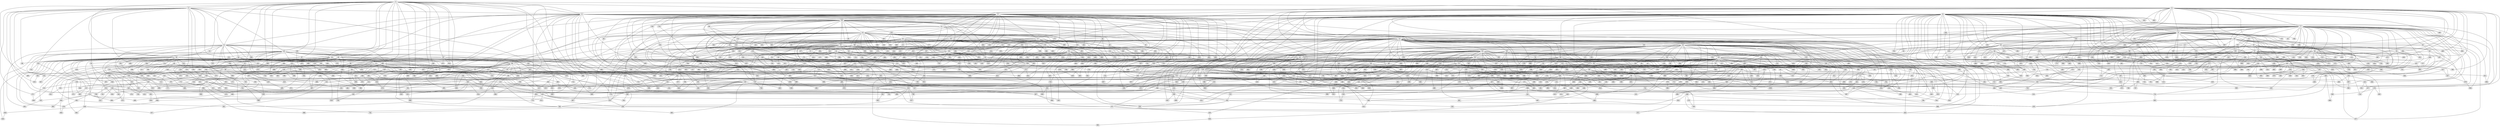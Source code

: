 // Generated by graph-tools (version 1.0) at 2021/27/01/28/21 13:27:55
// undirected, 1000 vertices, 2188 edges
graph export_dot {
  node [color=gray90,style=filled];
  "1";
  "2";
  "3";
  "4";
  "5";
  "6";
  "7";
  "8";
  "9";
  "10";
  "11";
  "12";
  "13";
  "14";
  "15";
  "16";
  "17";
  "18";
  "19";
  "20";
  "21";
  "22";
  "23";
  "24";
  "25";
  "26";
  "27";
  "28";
  "29";
  "30";
  "31";
  "32";
  "33";
  "34";
  "35";
  "36";
  "37";
  "38";
  "39";
  "40";
  "41";
  "42";
  "43";
  "44";
  "45";
  "46";
  "47";
  "48";
  "49";
  "50";
  "51";
  "52";
  "53";
  "54";
  "55";
  "56";
  "57";
  "58";
  "59";
  "60";
  "61";
  "62";
  "63";
  "64";
  "65";
  "66";
  "67";
  "68";
  "69";
  "70";
  "71";
  "72";
  "73";
  "74";
  "75";
  "76";
  "77";
  "78";
  "79";
  "80";
  "81";
  "82";
  "83";
  "84";
  "85";
  "86";
  "87";
  "88";
  "89";
  "90";
  "91";
  "92";
  "93";
  "94";
  "95";
  "96";
  "97";
  "98";
  "99";
  "100";
  "101";
  "102";
  "103";
  "104";
  "105";
  "106";
  "107";
  "108";
  "109";
  "110";
  "111";
  "112";
  "113";
  "114";
  "115";
  "116";
  "117";
  "118";
  "119";
  "120";
  "121";
  "122";
  "123";
  "124";
  "125";
  "126";
  "127";
  "128";
  "129";
  "130";
  "131";
  "132";
  "133";
  "134";
  "135";
  "136";
  "137";
  "138";
  "139";
  "140";
  "141";
  "142";
  "143";
  "144";
  "145";
  "146";
  "147";
  "148";
  "149";
  "150";
  "151";
  "152";
  "153";
  "154";
  "155";
  "156";
  "157";
  "158";
  "159";
  "160";
  "161";
  "162";
  "163";
  "164";
  "165";
  "166";
  "167";
  "168";
  "169";
  "170";
  "171";
  "172";
  "173";
  "174";
  "175";
  "176";
  "177";
  "178";
  "179";
  "180";
  "181";
  "182";
  "183";
  "184";
  "185";
  "186";
  "187";
  "188";
  "189";
  "190";
  "191";
  "192";
  "193";
  "194";
  "195";
  "196";
  "197";
  "198";
  "199";
  "200";
  "201";
  "202";
  "203";
  "204";
  "205";
  "206";
  "207";
  "208";
  "209";
  "210";
  "211";
  "212";
  "213";
  "214";
  "215";
  "216";
  "217";
  "218";
  "219";
  "220";
  "221";
  "222";
  "223";
  "224";
  "225";
  "226";
  "227";
  "228";
  "229";
  "230";
  "231";
  "232";
  "233";
  "234";
  "235";
  "236";
  "237";
  "238";
  "239";
  "240";
  "241";
  "242";
  "243";
  "244";
  "245";
  "246";
  "247";
  "248";
  "249";
  "250";
  "251";
  "252";
  "253";
  "254";
  "255";
  "256";
  "257";
  "258";
  "259";
  "260";
  "261";
  "262";
  "263";
  "264";
  "265";
  "266";
  "267";
  "268";
  "269";
  "270";
  "271";
  "272";
  "273";
  "274";
  "275";
  "276";
  "277";
  "278";
  "279";
  "280";
  "281";
  "282";
  "283";
  "284";
  "285";
  "286";
  "287";
  "288";
  "289";
  "290";
  "291";
  "292";
  "293";
  "294";
  "295";
  "296";
  "297";
  "298";
  "299";
  "300";
  "301";
  "302";
  "303";
  "304";
  "305";
  "306";
  "307";
  "308";
  "309";
  "310";
  "311";
  "312";
  "313";
  "314";
  "315";
  "316";
  "317";
  "318";
  "319";
  "320";
  "321";
  "322";
  "323";
  "324";
  "325";
  "326";
  "327";
  "328";
  "329";
  "330";
  "331";
  "332";
  "333";
  "334";
  "335";
  "336";
  "337";
  "338";
  "339";
  "340";
  "341";
  "342";
  "343";
  "344";
  "345";
  "346";
  "347";
  "348";
  "349";
  "350";
  "351";
  "352";
  "353";
  "354";
  "355";
  "356";
  "357";
  "358";
  "359";
  "360";
  "361";
  "362";
  "363";
  "364";
  "365";
  "366";
  "367";
  "368";
  "369";
  "370";
  "371";
  "372";
  "373";
  "374";
  "375";
  "376";
  "377";
  "378";
  "379";
  "380";
  "381";
  "382";
  "383";
  "384";
  "385";
  "386";
  "387";
  "388";
  "389";
  "390";
  "391";
  "392";
  "393";
  "394";
  "395";
  "396";
  "397";
  "398";
  "399";
  "400";
  "401";
  "402";
  "403";
  "404";
  "405";
  "406";
  "407";
  "408";
  "409";
  "410";
  "411";
  "412";
  "413";
  "414";
  "415";
  "416";
  "417";
  "418";
  "419";
  "420";
  "421";
  "422";
  "423";
  "424";
  "425";
  "426";
  "427";
  "428";
  "429";
  "430";
  "431";
  "432";
  "433";
  "434";
  "435";
  "436";
  "437";
  "438";
  "439";
  "440";
  "441";
  "442";
  "443";
  "444";
  "445";
  "446";
  "447";
  "448";
  "449";
  "450";
  "451";
  "452";
  "453";
  "454";
  "455";
  "456";
  "457";
  "458";
  "459";
  "460";
  "461";
  "462";
  "463";
  "464";
  "465";
  "466";
  "467";
  "468";
  "469";
  "470";
  "471";
  "472";
  "473";
  "474";
  "475";
  "476";
  "477";
  "478";
  "479";
  "480";
  "481";
  "482";
  "483";
  "484";
  "485";
  "486";
  "487";
  "488";
  "489";
  "490";
  "491";
  "492";
  "493";
  "494";
  "495";
  "496";
  "497";
  "498";
  "499";
  "500";
  "501";
  "502";
  "503";
  "504";
  "505";
  "506";
  "507";
  "508";
  "509";
  "510";
  "511";
  "512";
  "513";
  "514";
  "515";
  "516";
  "517";
  "518";
  "519";
  "520";
  "521";
  "522";
  "523";
  "524";
  "525";
  "526";
  "527";
  "528";
  "529";
  "530";
  "531";
  "532";
  "533";
  "534";
  "535";
  "536";
  "537";
  "538";
  "539";
  "540";
  "541";
  "542";
  "543";
  "544";
  "545";
  "546";
  "547";
  "548";
  "549";
  "550";
  "551";
  "552";
  "553";
  "554";
  "555";
  "556";
  "557";
  "558";
  "559";
  "560";
  "561";
  "562";
  "563";
  "564";
  "565";
  "566";
  "567";
  "568";
  "569";
  "570";
  "571";
  "572";
  "573";
  "574";
  "575";
  "576";
  "577";
  "578";
  "579";
  "580";
  "581";
  "582";
  "583";
  "584";
  "585";
  "586";
  "587";
  "588";
  "589";
  "590";
  "591";
  "592";
  "593";
  "594";
  "595";
  "596";
  "597";
  "598";
  "599";
  "600";
  "601";
  "602";
  "603";
  "604";
  "605";
  "606";
  "607";
  "608";
  "609";
  "610";
  "611";
  "612";
  "613";
  "614";
  "615";
  "616";
  "617";
  "618";
  "619";
  "620";
  "621";
  "622";
  "623";
  "624";
  "625";
  "626";
  "627";
  "628";
  "629";
  "630";
  "631";
  "632";
  "633";
  "634";
  "635";
  "636";
  "637";
  "638";
  "639";
  "640";
  "641";
  "642";
  "643";
  "644";
  "645";
  "646";
  "647";
  "648";
  "649";
  "650";
  "651";
  "652";
  "653";
  "654";
  "655";
  "656";
  "657";
  "658";
  "659";
  "660";
  "661";
  "662";
  "663";
  "664";
  "665";
  "666";
  "667";
  "668";
  "669";
  "670";
  "671";
  "672";
  "673";
  "674";
  "675";
  "676";
  "677";
  "678";
  "679";
  "680";
  "681";
  "682";
  "683";
  "684";
  "685";
  "686";
  "687";
  "688";
  "689";
  "690";
  "691";
  "692";
  "693";
  "694";
  "695";
  "696";
  "697";
  "698";
  "699";
  "700";
  "701";
  "702";
  "703";
  "704";
  "705";
  "706";
  "707";
  "708";
  "709";
  "710";
  "711";
  "712";
  "713";
  "714";
  "715";
  "716";
  "717";
  "718";
  "719";
  "720";
  "721";
  "722";
  "723";
  "724";
  "725";
  "726";
  "727";
  "728";
  "729";
  "730";
  "731";
  "732";
  "733";
  "734";
  "735";
  "736";
  "737";
  "738";
  "739";
  "740";
  "741";
  "742";
  "743";
  "744";
  "745";
  "746";
  "747";
  "748";
  "749";
  "750";
  "751";
  "752";
  "753";
  "754";
  "755";
  "756";
  "757";
  "758";
  "759";
  "760";
  "761";
  "762";
  "763";
  "764";
  "765";
  "766";
  "767";
  "768";
  "769";
  "770";
  "771";
  "772";
  "773";
  "774";
  "775";
  "776";
  "777";
  "778";
  "779";
  "780";
  "781";
  "782";
  "783";
  "784";
  "785";
  "786";
  "787";
  "788";
  "789";
  "790";
  "791";
  "792";
  "793";
  "794";
  "795";
  "796";
  "797";
  "798";
  "799";
  "800";
  "801";
  "802";
  "803";
  "804";
  "805";
  "806";
  "807";
  "808";
  "809";
  "810";
  "811";
  "812";
  "813";
  "814";
  "815";
  "816";
  "817";
  "818";
  "819";
  "820";
  "821";
  "822";
  "823";
  "824";
  "825";
  "826";
  "827";
  "828";
  "829";
  "830";
  "831";
  "832";
  "833";
  "834";
  "835";
  "836";
  "837";
  "838";
  "839";
  "840";
  "841";
  "842";
  "843";
  "844";
  "845";
  "846";
  "847";
  "848";
  "849";
  "850";
  "851";
  "852";
  "853";
  "854";
  "855";
  "856";
  "857";
  "858";
  "859";
  "860";
  "861";
  "862";
  "863";
  "864";
  "865";
  "866";
  "867";
  "868";
  "869";
  "870";
  "871";
  "872";
  "873";
  "874";
  "875";
  "876";
  "877";
  "878";
  "879";
  "880";
  "881";
  "882";
  "883";
  "884";
  "885";
  "886";
  "887";
  "888";
  "889";
  "890";
  "891";
  "892";
  "893";
  "894";
  "895";
  "896";
  "897";
  "898";
  "899";
  "900";
  "901";
  "902";
  "903";
  "904";
  "905";
  "906";
  "907";
  "908";
  "909";
  "910";
  "911";
  "912";
  "913";
  "914";
  "915";
  "916";
  "917";
  "918";
  "919";
  "920";
  "921";
  "922";
  "923";
  "924";
  "925";
  "926";
  "927";
  "928";
  "929";
  "930";
  "931";
  "932";
  "933";
  "934";
  "935";
  "936";
  "937";
  "938";
  "939";
  "940";
  "941";
  "942";
  "943";
  "944";
  "945";
  "946";
  "947";
  "948";
  "949";
  "950";
  "951";
  "952";
  "953";
  "954";
  "955";
  "956";
  "957";
  "958";
  "959";
  "960";
  "961";
  "962";
  "963";
  "964";
  "965";
  "966";
  "967";
  "968";
  "969";
  "970";
  "971";
  "972";
  "973";
  "974";
  "975";
  "976";
  "977";
  "978";
  "979";
  "980";
  "981";
  "982";
  "983";
  "984";
  "985";
  "986";
  "987";
  "988";
  "989";
  "990";
  "991";
  "992";
  "993";
  "994";
  "995";
  "996";
  "997";
  "998";
  "999";
  "1000";
  "1" -- "2";
  "1" -- "3";
  "1" -- "4";
  "1" -- "5";
  "1" -- "23";
  "1" -- "26";
  "1" -- "28";
  "1" -- "49";
  "1" -- "52";
  "1" -- "57";
  "1" -- "62";
  "1" -- "87";
  "1" -- "134";
  "1" -- "149";
  "1" -- "180";
  "1" -- "251";
  "1" -- "304";
  "1" -- "309";
  "1" -- "374";
  "1" -- "441";
  "1" -- "495";
  "1" -- "622";
  "1" -- "698";
  "1" -- "814";
  "1" -- "874";
  "1" -- "910";
  "1" -- "978";
  "1" -- "997";
  "2" -- "3";
  "2" -- "4";
  "2" -- "18";
  "2" -- "92";
  "2" -- "98";
  "2" -- "230";
  "2" -- "233";
  "2" -- "251";
  "2" -- "352";
  "2" -- "373";
  "2" -- "531";
  "2" -- "554";
  "2" -- "571";
  "2" -- "685";
  "2" -- "833";
  "2" -- "988";
  "3" -- "4";
  "3" -- "10";
  "3" -- "16";
  "3" -- "18";
  "3" -- "25";
  "3" -- "42";
  "3" -- "45";
  "3" -- "85";
  "3" -- "113";
  "3" -- "118";
  "3" -- "122";
  "3" -- "142";
  "3" -- "227";
  "3" -- "241";
  "3" -- "294";
  "3" -- "316";
  "3" -- "443";
  "3" -- "557";
  "3" -- "588";
  "3" -- "721";
  "3" -- "722";
  "3" -- "790";
  "3" -- "850";
  "3" -- "916";
  "3" -- "976";
  "3" -- "987";
  "4" -- "23";
  "4" -- "44";
  "4" -- "52";
  "4" -- "141";
  "4" -- "149";
  "4" -- "156";
  "4" -- "159";
  "4" -- "164";
  "4" -- "186";
  "4" -- "201";
  "4" -- "254";
  "4" -- "291";
  "4" -- "323";
  "4" -- "363";
  "4" -- "451";
  "4" -- "601";
  "4" -- "899";
  "4" -- "990";
  "5" -- "6";
  "5" -- "7";
  "5" -- "8";
  "5" -- "25";
  "5" -- "38";
  "5" -- "53";
  "5" -- "69";
  "5" -- "103";
  "5" -- "138";
  "5" -- "145";
  "5" -- "196";
  "5" -- "276";
  "5" -- "348";
  "5" -- "356";
  "5" -- "359";
  "5" -- "388";
  "5" -- "394";
  "5" -- "426";
  "5" -- "438";
  "5" -- "462";
  "5" -- "466";
  "5" -- "468";
  "5" -- "567";
  "5" -- "607";
  "5" -- "718";
  "5" -- "774";
  "5" -- "786";
  "5" -- "901";
  "5" -- "916";
  "6" -- "7";
  "6" -- "8";
  "6" -- "10";
  "6" -- "33";
  "6" -- "41";
  "6" -- "56";
  "6" -- "63";
  "6" -- "64";
  "6" -- "72";
  "6" -- "75";
  "6" -- "94";
  "6" -- "99";
  "6" -- "105";
  "6" -- "109";
  "6" -- "118";
  "6" -- "129";
  "6" -- "179";
  "6" -- "185";
  "6" -- "225";
  "6" -- "227";
  "6" -- "235";
  "6" -- "238";
  "6" -- "244";
  "6" -- "268";
  "6" -- "274";
  "6" -- "279";
  "6" -- "320";
  "6" -- "324";
  "6" -- "333";
  "6" -- "355";
  "6" -- "377";
  "6" -- "462";
  "6" -- "478";
  "6" -- "520";
  "6" -- "533";
  "6" -- "556";
  "6" -- "577";
  "6" -- "602";
  "6" -- "612";
  "6" -- "621";
  "6" -- "625";
  "6" -- "652";
  "6" -- "671";
  "6" -- "677";
  "6" -- "698";
  "6" -- "702";
  "6" -- "709";
  "6" -- "750";
  "6" -- "757";
  "6" -- "767";
  "6" -- "855";
  "6" -- "857";
  "6" -- "901";
  "6" -- "911";
  "6" -- "984";
  "7" -- "8";
  "7" -- "19";
  "7" -- "30";
  "7" -- "33";
  "7" -- "50";
  "7" -- "53";
  "7" -- "78";
  "7" -- "84";
  "7" -- "101";
  "7" -- "102";
  "7" -- "115";
  "7" -- "117";
  "7" -- "122";
  "7" -- "126";
  "7" -- "147";
  "7" -- "168";
  "7" -- "170";
  "7" -- "189";
  "7" -- "239";
  "7" -- "244";
  "7" -- "336";
  "7" -- "348";
  "7" -- "376";
  "7" -- "423";
  "7" -- "432";
  "7" -- "463";
  "7" -- "544";
  "7" -- "560";
  "7" -- "589";
  "7" -- "694";
  "7" -- "707";
  "7" -- "743";
  "7" -- "746";
  "7" -- "760";
  "7" -- "800";
  "7" -- "811";
  "7" -- "824";
  "7" -- "828";
  "7" -- "831";
  "7" -- "878";
  "7" -- "894";
  "7" -- "984";
  "8" -- "13";
  "8" -- "19";
  "8" -- "30";
  "8" -- "50";
  "8" -- "102";
  "8" -- "105";
  "8" -- "144";
  "8" -- "148";
  "8" -- "184";
  "8" -- "217";
  "8" -- "224";
  "8" -- "272";
  "8" -- "380";
  "8" -- "392";
  "8" -- "400";
  "8" -- "471";
  "8" -- "487";
  "8" -- "528";
  "8" -- "558";
  "8" -- "573";
  "8" -- "650";
  "8" -- "718";
  "8" -- "760";
  "8" -- "809";
  "8" -- "877";
  "8" -- "982";
  "9" -- "10";
  "9" -- "11";
  "9" -- "12";
  "9" -- "17";
  "9" -- "20";
  "9" -- "21";
  "9" -- "25";
  "9" -- "38";
  "9" -- "58";
  "9" -- "60";
  "9" -- "76";
  "9" -- "82";
  "9" -- "86";
  "9" -- "135";
  "9" -- "158";
  "9" -- "162";
  "9" -- "205";
  "9" -- "231";
  "9" -- "242";
  "9" -- "243";
  "9" -- "262";
  "9" -- "316";
  "9" -- "324";
  "9" -- "335";
  "9" -- "360";
  "9" -- "384";
  "9" -- "405";
  "9" -- "454";
  "9" -- "506";
  "9" -- "587";
  "9" -- "636";
  "9" -- "657";
  "9" -- "681";
  "9" -- "778";
  "9" -- "812";
  "9" -- "834";
  "9" -- "849";
  "9" -- "923";
  "9" -- "933";
  "10" -- "11";
  "10" -- "12";
  "10" -- "24";
  "10" -- "31";
  "10" -- "39";
  "10" -- "56";
  "10" -- "65";
  "10" -- "86";
  "10" -- "135";
  "10" -- "158";
  "10" -- "187";
  "10" -- "218";
  "10" -- "236";
  "10" -- "238";
  "10" -- "319";
  "10" -- "371";
  "10" -- "445";
  "10" -- "497";
  "10" -- "631";
  "10" -- "662";
  "10" -- "778";
  "10" -- "780";
  "10" -- "903";
  "11" -- "12";
  "11" -- "65";
  "11" -- "76";
  "11" -- "172";
  "11" -- "214";
  "11" -- "302";
  "11" -- "383";
  "11" -- "537";
  "11" -- "548";
  "11" -- "577";
  "12" -- "13";
  "12" -- "17";
  "12" -- "20";
  "12" -- "21";
  "12" -- "34";
  "12" -- "39";
  "12" -- "40";
  "12" -- "43";
  "12" -- "58";
  "12" -- "60";
  "12" -- "68";
  "12" -- "123";
  "12" -- "152";
  "12" -- "172";
  "12" -- "178";
  "12" -- "181";
  "12" -- "213";
  "12" -- "216";
  "12" -- "222";
  "12" -- "273";
  "12" -- "286";
  "12" -- "325";
  "12" -- "347";
  "12" -- "362";
  "12" -- "379";
  "12" -- "398";
  "12" -- "399";
  "12" -- "427";
  "12" -- "502";
  "12" -- "618";
  "12" -- "627";
  "12" -- "638";
  "12" -- "686";
  "12" -- "695";
  "12" -- "827";
  "12" -- "890";
  "12" -- "947";
  "12" -- "952";
  "13" -- "14";
  "13" -- "15";
  "13" -- "16";
  "13" -- "29";
  "13" -- "38";
  "13" -- "42";
  "13" -- "55";
  "13" -- "59";
  "13" -- "61";
  "13" -- "81";
  "13" -- "90";
  "13" -- "97";
  "13" -- "104";
  "13" -- "123";
  "13" -- "143";
  "13" -- "153";
  "13" -- "173";
  "13" -- "190";
  "13" -- "204";
  "13" -- "209";
  "13" -- "212";
  "13" -- "220";
  "13" -- "236";
  "13" -- "240";
  "13" -- "246";
  "13" -- "249";
  "13" -- "278";
  "13" -- "299";
  "13" -- "324";
  "13" -- "338";
  "13" -- "378";
  "13" -- "401";
  "13" -- "404";
  "13" -- "419";
  "13" -- "467";
  "13" -- "519";
  "13" -- "555";
  "13" -- "576";
  "13" -- "839";
  "13" -- "896";
  "13" -- "983";
  "14" -- "15";
  "14" -- "16";
  "14" -- "27";
  "14" -- "29";
  "14" -- "36";
  "14" -- "42";
  "14" -- "46";
  "14" -- "55";
  "14" -- "56";
  "14" -- "67";
  "14" -- "69";
  "14" -- "74";
  "14" -- "77";
  "14" -- "80";
  "14" -- "121";
  "14" -- "124";
  "14" -- "148";
  "14" -- "150";
  "14" -- "306";
  "14" -- "318";
  "14" -- "365";
  "14" -- "481";
  "14" -- "484";
  "14" -- "570";
  "14" -- "588";
  "14" -- "619";
  "14" -- "653";
  "14" -- "667";
  "14" -- "704";
  "14" -- "755";
  "14" -- "791";
  "14" -- "793";
  "14" -- "839";
  "14" -- "918";
  "14" -- "934";
  "15" -- "16";
  "15" -- "27";
  "15" -- "32";
  "15" -- "35";
  "15" -- "36";
  "15" -- "46";
  "15" -- "47";
  "15" -- "56";
  "15" -- "71";
  "15" -- "74";
  "15" -- "116";
  "15" -- "118";
  "15" -- "146";
  "15" -- "150";
  "15" -- "151";
  "15" -- "171";
  "15" -- "176";
  "15" -- "183";
  "15" -- "190";
  "15" -- "199";
  "15" -- "264";
  "15" -- "278";
  "15" -- "298";
  "15" -- "339";
  "15" -- "364";
  "15" -- "375";
  "15" -- "378";
  "15" -- "416";
  "15" -- "421";
  "15" -- "643";
  "15" -- "663";
  "15" -- "740";
  "15" -- "762";
  "15" -- "768";
  "15" -- "791";
  "15" -- "981";
  "16" -- "35";
  "16" -- "69";
  "16" -- "79";
  "16" -- "89";
  "16" -- "90";
  "16" -- "94";
  "16" -- "109";
  "16" -- "157";
  "16" -- "169";
  "16" -- "183";
  "16" -- "236";
  "16" -- "237";
  "16" -- "245";
  "16" -- "408";
  "16" -- "426";
  "16" -- "455";
  "16" -- "484";
  "16" -- "499";
  "16" -- "520";
  "16" -- "530";
  "16" -- "580";
  "16" -- "623";
  "16" -- "684";
  "16" -- "755";
  "16" -- "858";
  "16" -- "877";
  "16" -- "967";
  "16" -- "1000";
  "17" -- "31";
  "17" -- "34";
  "17" -- "40";
  "17" -- "82";
  "17" -- "131";
  "17" -- "321";
  "17" -- "395";
  "17" -- "543";
  "17" -- "563";
  "17" -- "662";
  "17" -- "723";
  "17" -- "776";
  "17" -- "783";
  "17" -- "807";
  "17" -- "829";
  "18" -- "28";
  "18" -- "44";
  "18" -- "45";
  "18" -- "62";
  "18" -- "72";
  "18" -- "87";
  "18" -- "88";
  "18" -- "94";
  "18" -- "100";
  "18" -- "163";
  "18" -- "221";
  "18" -- "228";
  "18" -- "257";
  "18" -- "296";
  "18" -- "521";
  "18" -- "531";
  "18" -- "673";
  "18" -- "752";
  "18" -- "859";
  "18" -- "875";
  "19" -- "41";
  "19" -- "51";
  "19" -- "54";
  "19" -- "75";
  "19" -- "78";
  "19" -- "99";
  "19" -- "103";
  "19" -- "122";
  "19" -- "138";
  "19" -- "167";
  "19" -- "170";
  "19" -- "189";
  "19" -- "200";
  "19" -- "211";
  "19" -- "285";
  "19" -- "300";
  "19" -- "472";
  "19" -- "538";
  "19" -- "584";
  "19" -- "607";
  "19" -- "621";
  "19" -- "729";
  "20" -- "22";
  "20" -- "131";
  "20" -- "187";
  "20" -- "192";
  "20" -- "293";
  "20" -- "386";
  "20" -- "599";
  "20" -- "747";
  "20" -- "941";
  "20" -- "964";
  "21" -- "22";
  "21" -- "25";
  "21" -- "37";
  "21" -- "68";
  "21" -- "133";
  "21" -- "137";
  "21" -- "162";
  "21" -- "177";
  "21" -- "178";
  "21" -- "192";
  "21" -- "216";
  "21" -- "231";
  "21" -- "262";
  "21" -- "290";
  "21" -- "316";
  "21" -- "324";
  "21" -- "362";
  "21" -- "403";
  "21" -- "452";
  "21" -- "492";
  "21" -- "504";
  "21" -- "536";
  "21" -- "553";
  "21" -- "593";
  "21" -- "658";
  "21" -- "661";
  "21" -- "717";
  "21" -- "765";
  "21" -- "846";
  "21" -- "864";
  "21" -- "890";
  "21" -- "903";
  "21" -- "955";
  "22" -- "24";
  "22" -- "273";
  "22" -- "321";
  "22" -- "477";
  "22" -- "537";
  "23" -- "26";
  "24" -- "73";
  "24" -- "137";
  "24" -- "317";
  "24" -- "402";
  "24" -- "453";
  "24" -- "496";
  "24" -- "615";
  "24" -- "708";
  "24" -- "723";
  "24" -- "954";
  "25" -- "97";
  "25" -- "109";
  "25" -- "123";
  "25" -- "129";
  "25" -- "222";
  "25" -- "294";
  "25" -- "373";
  "25" -- "513";
  "25" -- "686";
  "26" -- "48";
  "26" -- "49";
  "26" -- "90";
  "26" -- "96";
  "26" -- "98";
  "26" -- "100";
  "26" -- "110";
  "26" -- "114";
  "26" -- "141";
  "26" -- "186";
  "26" -- "280";
  "26" -- "281";
  "26" -- "291";
  "26" -- "304";
  "26" -- "327";
  "26" -- "352";
  "26" -- "373";
  "26" -- "397";
  "26" -- "413";
  "26" -- "490";
  "26" -- "541";
  "26" -- "552";
  "26" -- "561";
  "26" -- "579";
  "26" -- "769";
  "26" -- "801";
  "26" -- "847";
  "26" -- "892";
  "26" -- "939";
  "28" -- "66";
  "28" -- "110";
  "28" -- "130";
  "28" -- "227";
  "28" -- "309";
  "28" -- "444";
  "28" -- "552";
  "28" -- "689";
  "28" -- "938";
  "29" -- "32";
  "29" -- "70";
  "29" -- "107";
  "29" -- "448";
  "29" -- "480";
  "29" -- "598";
  "29" -- "763";
  "29" -- "907";
  "29" -- "962";
  "31" -- "37";
  "31" -- "38";
  "31" -- "43";
  "31" -- "91";
  "31" -- "111";
  "31" -- "133";
  "31" -- "160";
  "31" -- "215";
  "31" -- "308";
  "31" -- "454";
  "31" -- "456";
  "31" -- "624";
  "31" -- "679";
  "31" -- "726";
  "31" -- "736";
  "32" -- "93";
  "32" -- "107";
  "32" -- "121";
  "32" -- "124";
  "32" -- "157";
  "32" -- "197";
  "32" -- "206";
  "32" -- "219";
  "32" -- "255";
  "32" -- "283";
  "32" -- "292";
  "32" -- "366";
  "32" -- "380";
  "32" -- "404";
  "32" -- "414";
  "32" -- "459";
  "32" -- "664";
  "32" -- "733";
  "32" -- "740";
  "32" -- "799";
  "32" -- "860";
  "32" -- "905";
  "32" -- "936";
  "32" -- "942";
  "33" -- "109";
  "33" -- "127";
  "33" -- "129";
  "33" -- "144";
  "33" -- "225";
  "33" -- "232";
  "33" -- "294";
  "33" -- "392";
  "33" -- "460";
  "33" -- "468";
  "33" -- "471";
  "33" -- "702";
  "34" -- "271";
  "34" -- "313";
  "34" -- "319";
  "34" -- "415";
  "34" -- "834";
  "35" -- "632";
  "35" -- "945";
  "36" -- "47";
  "36" -- "79";
  "36" -- "80";
  "36" -- "93";
  "36" -- "116";
  "36" -- "148";
  "36" -- "568";
  "36" -- "655";
  "37" -- "191";
  "37" -- "358";
  "37" -- "599";
  "37" -- "648";
  "38" -- "42";
  "38" -- "69";
  "38" -- "91";
  "38" -- "148";
  "38" -- "168";
  "38" -- "215";
  "38" -- "238";
  "38" -- "251";
  "38" -- "312";
  "38" -- "564";
  "38" -- "715";
  "38" -- "751";
  "38" -- "813";
  "38" -- "942";
  "38" -- "955";
  "38" -- "984";
  "39" -- "242";
  "39" -- "818";
  "40" -- "208";
  "41" -- "51";
  "41" -- "64";
  "41" -- "84";
  "41" -- "95";
  "41" -- "253";
  "41" -- "269";
  "41" -- "417";
  "41" -- "487";
  "41" -- "514";
  "41" -- "594";
  "42" -- "67";
  "42" -- "70";
  "42" -- "71";
  "42" -- "72";
  "42" -- "204";
  "42" -- "238";
  "42" -- "310";
  "42" -- "387";
  "42" -- "614";
  "42" -- "624";
  "42" -- "633";
  "42" -- "659";
  "42" -- "862";
  "42" -- "996";
  "43" -- "154";
  "43" -- "464";
  "43" -- "587";
  "44" -- "57";
  "44" -- "92";
  "44" -- "96";
  "44" -- "114";
  "44" -- "119";
  "44" -- "322";
  "44" -- "370";
  "44" -- "396";
  "44" -- "501";
  "44" -- "586";
  "44" -- "616";
  "44" -- "639";
  "44" -- "685";
  "44" -- "715";
  "44" -- "825";
  "44" -- "898";
  "44" -- "925";
  "44" -- "983";
  "45" -- "48";
  "45" -- "119";
  "45" -- "139";
  "45" -- "257";
  "45" -- "280";
  "45" -- "296";
  "45" -- "370";
  "45" -- "490";
  "45" -- "557";
  "45" -- "686";
  "46" -- "270";
  "46" -- "408";
  "46" -- "434";
  "46" -- "842";
  "47" -- "197";
  "47" -- "532";
  "47" -- "979";
  "48" -- "66";
  "48" -- "88";
  "48" -- "136";
  "48" -- "353";
  "48" -- "644";
  "49" -- "130";
  "49" -- "139";
  "49" -- "202";
  "49" -- "788";
  "49" -- "882";
  "50" -- "54";
  "50" -- "63";
  "50" -- "566";
  "50" -- "904";
  "51" -- "95";
  "51" -- "108";
  "51" -- "126";
  "51" -- "161";
  "51" -- "182";
  "51" -- "200";
  "51" -- "224";
  "51" -- "239";
  "51" -- "267";
  "51" -- "518";
  "51" -- "520";
  "51" -- "562";
  "51" -- "828";
  "51" -- "855";
  "51" -- "927";
  "52" -- "221";
  "52" -- "429";
  "52" -- "517";
  "52" -- "521";
  "52" -- "623";
  "52" -- "754";
  "53" -- "101";
  "53" -- "184";
  "53" -- "816";
  "53" -- "953";
  "54" -- "196";
  "54" -- "267";
  "54" -- "433";
  "54" -- "900";
  "55" -- "305";
  "56" -- "59";
  "56" -- "81";
  "56" -- "83";
  "56" -- "140";
  "56" -- "168";
  "56" -- "176";
  "56" -- "237";
  "56" -- "350";
  "56" -- "510";
  "56" -- "584";
  "56" -- "714";
  "56" -- "867";
  "57" -- "72";
  "57" -- "85";
  "57" -- "97";
  "57" -- "163";
  "57" -- "166";
  "57" -- "222";
  "57" -- "363";
  "57" -- "441";
  "57" -- "527";
  "57" -- "569";
  "57" -- "575";
  "57" -- "937";
  "58" -- "674";
  "58" -- "772";
  "59" -- "61";
  "59" -- "118";
  "59" -- "171";
  "59" -- "219";
  "59" -- "633";
  "59" -- "802";
  "59" -- "920";
  "60" -- "243";
  "61" -- "132";
  "61" -- "390";
  "62" -- "94";
  "62" -- "323";
  "62" -- "407";
  "62" -- "493";
  "62" -- "673";
  "62" -- "683";
  "62" -- "814";
  "62" -- "983";
  "63" -- "120";
  "64" -- "185";
  "64" -- "217";
  "64" -- "241";
  "64" -- "418";
  "64" -- "432";
  "64" -- "514";
  "64" -- "558";
  "64" -- "640";
  "64" -- "716";
  "64" -- "766";
  "64" -- "929";
  "64" -- "994";
  "65" -- "73";
  "65" -- "477";
  "65" -- "719";
  "65" -- "991";
  "66" -- "90";
  "66" -- "173";
  "66" -- "188";
  "66" -- "337";
  "66" -- "699";
  "66" -- "975";
  "67" -- "77";
  "67" -- "104";
  "67" -- "199";
  "67" -- "261";
  "67" -- "338";
  "67" -- "419";
  "67" -- "646";
  "67" -- "843";
  "68" -- "207";
  "68" -- "208";
  "68" -- "303";
  "68" -- "329";
  "68" -- "384";
  "68" -- "399";
  "68" -- "456";
  "68" -- "545";
  "68" -- "574";
  "68" -- "806";
  "68" -- "952";
  "68" -- "954";
  "68" -- "956";
  "69" -- "229";
  "69" -- "243";
  "69" -- "984";
  "70" -- "246";
  "70" -- "248";
  "70" -- "459";
  "70" -- "672";
  "70" -- "891";
  "71" -- "83";
  "71" -- "155";
  "71" -- "174";
  "71" -- "240";
  "71" -- "258";
  "71" -- "301";
  "71" -- "435";
  "71" -- "455";
  "71" -- "478";
  "71" -- "510";
  "71" -- "539";
  "71" -- "578";
  "71" -- "668";
  "71" -- "820";
  "71" -- "822";
  "71" -- "920";
  "72" -- "134";
  "72" -- "288";
  "72" -- "337";
  "72" -- "476";
  "72" -- "826";
  "72" -- "968";
  "73" -- "234";
  "73" -- "909";
  "74" -- "132";
  "74" -- "146";
  "74" -- "430";
  "74" -- "632";
  "74" -- "896";
  "75" -- "106";
  "75" -- "250";
  "75" -- "475";
  "75" -- "630";
  "75" -- "713";
  "75" -- "771";
  "76" -- "154";
  "76" -- "198";
  "76" -- "226";
  "76" -- "286";
  "76" -- "297";
  "76" -- "334";
  "76" -- "439";
  "76" -- "486";
  "76" -- "545";
  "76" -- "597";
  "76" -- "637";
  "76" -- "792";
  "76" -- "796";
  "76" -- "921";
  "76" -- "933";
  "77" -- "270";
  "77" -- "478";
  "77" -- "481";
  "77" -- "793";
  "78" -- "287";
  "78" -- "344";
  "78" -- "472";
  "78" -- "620";
  "78" -- "649";
  "78" -- "957";
  "79" -- "143";
  "79" -- "305";
  "79" -- "420";
  "79" -- "479";
  "79" -- "576";
  "79" -- "712";
  "79" -- "738";
  "79" -- "858";
  "81" -- "229";
  "81" -- "245";
  "81" -- "663";
  "81" -- "669";
  "81" -- "675";
  "81" -- "762";
  "81" -- "779";
  "81" -- "802";
  "81" -- "980";
  "83" -- "89";
  "83" -- "123";
  "83" -- "284";
  "83" -- "341";
  "83" -- "749";
  "83" -- "789";
  "84" -- "106";
  "84" -- "115";
  "84" -- "211";
  "84" -- "315";
  "84" -- "438";
  "84" -- "518";
  "84" -- "526";
  "84" -- "652";
  "84" -- "676";
  "84" -- "687";
  "84" -- "711";
  "84" -- "727";
  "84" -- "785";
  "84" -- "878";
  "85" -- "260";
  "85" -- "396";
  "85" -- "561";
  "85" -- "583";
  "85" -- "603";
  "86" -- "152";
  "86" -- "503";
  "87" -- "164";
  "87" -- "180";
  "87" -- "288";
  "87" -- "413";
  "87" -- "902";
  "89" -- "140";
  "89" -- "169";
  "89" -- "301";
  "89" -- "479";
  "89" -- "509";
  "89" -- "608";
  "89" -- "669";
  "89" -- "672";
  "89" -- "803";
  "89" -- "980";
  "90" -- "125";
  "90" -- "790";
  "91" -- "111";
  "91" -- "181";
  "91" -- "198";
  "91" -- "313";
  "91" -- "708";
  "91" -- "832";
  "92" -- "188";
  "92" -- "542";
  "93" -- "346";
  "93" -- "803";
  "94" -- "97";
  "94" -- "112";
  "94" -- "120";
  "94" -- "128";
  "94" -- "159";
  "94" -- "222";
  "94" -- "345";
  "94" -- "355";
  "94" -- "361";
  "94" -- "670";
  "94" -- "671";
  "94" -- "819";
  "94" -- "928";
  "95" -- "289";
  "95" -- "528";
  "95" -- "625";
  "95" -- "711";
  "95" -- "879";
  "96" -- "112";
  "96" -- "136";
  "96" -- "202";
  "96" -- "357";
  "96" -- "880";
  "97" -- "150";
  "97" -- "194";
  "97" -- "205";
  "97" -- "841";
  "97" -- "880";
  "97" -- "974";
  "99" -- "120";
  "99" -- "287";
  "99" -- "336";
  "99" -- "440";
  "99" -- "585";
  "99" -- "808";
  "99" -- "873";
  "100" -- "742";
  "101" -- "272";
  "101" -- "295";
  "101" -- "326";
  "101" -- "436";
  "102" -- "117";
  "102" -- "168";
  "102" -- "333";
  "102" -- "425";
  "103" -- "342";
  "103" -- "589";
  "104" -- "449";
  "104" -- "897";
  "104" -- "914";
  "105" -- "108";
  "105" -- "300";
  "105" -- "635";
  "106" -- "167";
  "106" -- "250";
  "106" -- "418";
  "106" -- "724";
  "107" -- "165";
  "107" -- "283";
  "108" -- "145";
  "108" -- "232";
  "108" -- "440";
  "108" -- "580";
  "108" -- "581";
  "108" -- "771";
  "108" -- "869";
  "109" -- "173";
  "109" -- "356";
  "109" -- "845";
  "109" -- "987";
  "110" -- "113";
  "110" -- "230";
  "110" -- "604";
  "110" -- "683";
  "110" -- "782";
  "111" -- "275";
  "111" -- "776";
  "111" -- "840";
  "111" -- "871";
  "111" -- "932";
  "112" -- "551";
  "112" -- "686";
  "112" -- "865";
  "112" -- "925";
  "112" -- "928";
  "112" -- "931";
  "113" -- "125";
  "113" -- "357";
  "113" -- "374";
  "113" -- "554";
  "114" -- "517";
  "114" -- "522";
  "114" -- "555";
  "115" -- "628";
  "116" -- "608";
  "116" -- "787";
  "117" -- "127";
  "117" -- "274";
  "117" -- "394";
  "117" -- "676";
  "117" -- "800";
  "118" -- "120";
  "118" -- "122";
  "118" -- "227";
  "118" -- "243";
  "118" -- "251";
  "118" -- "277";
  "118" -- "298";
  "118" -- "355";
  "118" -- "359";
  "118" -- "414";
  "118" -- "421";
  "118" -- "549";
  "118" -- "730";
  "119" -- "256";
  "119" -- "328";
  "119" -- "331";
  "120" -- "235";
  "120" -- "609";
  "121" -- "220";
  "121" -- "382";
  "121" -- "596";
  "121" -- "738";
  "121" -- "768";
  "121" -- "888";
  "122" -- "139";
  "122" -- "150";
  "122" -- "268";
  "122" -- "319";
  "122" -- "478";
  "122" -- "689";
  "122" -- "733";
  "122" -- "934";
  "123" -- "129";
  "123" -- "139";
  "123" -- "249";
  "123" -- "316";
  "123" -- "365";
  "123" -- "457";
  "123" -- "538";
  "123" -- "584";
  "123" -- "592";
  "123" -- "623";
  "123" -- "715";
  "123" -- "774";
  "123" -- "979";
  "124" -- "151";
  "124" -- "277";
  "124" -- "467";
  "124" -- "488";
  "124" -- "671";
  "124" -- "949";
  "125" -- "128";
  "125" -- "173";
  "125" -- "203";
  "125" -- "706";
  "127" -- "340";
  "127" -- "761";
  "128" -- "583";
  "128" -- "924";
  "128" -- "986";
  "129" -- "205";
  "129" -- "709";
  "130" -- "389";
  "130" -- "700";
  "130" -- "728";
  "130" -- "754";
  "130" -- "825";
  "130" -- "876";
  "131" -- "308";
  "131" -- "445";
  "131" -- "513";
  "131" -- "827";
  "131" -- "883";
  "132" -- "209";
  "132" -- "480";
  "133" -- "523";
  "133" -- "792";
  "134" -- "355";
  "135" -- "177";
  "135" -- "191";
  "135" -- "347";
  "135" -- "846";
  "136" -- "156";
  "136" -- "223";
  "136" -- "343";
  "136" -- "381";
  "136" -- "975";
  "137" -- "195";
  "137" -- "411";
  "138" -- "179";
  "138" -- "307";
  "138" -- "426";
  "138" -- "660";
  "138" -- "759";
  "138" -- "770";
  "139" -- "142";
  "139" -- "319";
  "139" -- "339";
  "139" -- "419";
  "139" -- "426";
  "139" -- "466";
  "139" -- "588";
  "139" -- "775";
  "139" -- "863";
  "139" -- "876";
  "140" -- "248";
  "140" -- "914";
  "141" -- "549";
  "141" -- "572";
  "141" -- "616";
  "141" -- "782";
  "144" -- "193";
  "144" -- "285";
  "144" -- "340";
  "144" -- "731";
  "145" -- "147";
  "145" -- "161";
  "145" -- "182";
  "145" -- "253";
  "145" -- "289";
  "145" -- "391";
  "145" -- "425";
  "145" -- "524";
  "145" -- "560";
  "145" -- "566";
  "145" -- "688";
  "145" -- "786";
  "145" -- "961";
  "146" -- "155";
  "146" -- "210";
  "146" -- "372";
  "146" -- "590";
  "147" -- "247";
  "147" -- "844";
  "148" -- "258";
  "148" -- "264";
  "148" -- "266";
  "148" -- "367";
  "148" -- "539";
  "148" -- "580";
  "148" -- "645";
  "149" -- "775";
  "149" -- "784";
  "149" -- "990";
  "150" -- "153";
  "150" -- "261";
  "150" -- "314";
  "150" -- "354";
  "150" -- "659";
  "150" -- "782";
  "151" -- "430";
  "151" -- "512";
  "151" -- "647";
  "151" -- "948";
  "152" -- "356";
  "152" -- "452";
  "152" -- "503";
  "152" -- "563";
  "153" -- "299";
  "154" -- "160";
  "154" -- "213";
  "154" -- "427";
  "154" -- "437";
  "154" -- "611";
  "154" -- "751";
  "155" -- "675";
  "156" -- "328";
  "156" -- "931";
  "156" -- "972";
  "156" -- "999";
  "157" -- "165";
  "157" -- "565";
  "158" -- "330";
  "158" -- "593";
  "159" -- "166";
  "159" -- "194";
  "159" -- "201";
  "159" -- "254";
  "159" -- "256";
  "159" -- "451";
  "159" -- "656";
  "159" -- "836";
  "160" -- "369";
  "161" -- "193";
  "161" -- "279";
  "161" -- "349";
  "162" -- "205";
  "162" -- "214";
  "162" -- "275";
  "162" -- "303";
  "162" -- "385";
  "162" -- "906";
  "163" -- "263";
  "163" -- "265";
  "163" -- "268";
  "163" -- "450";
  "163" -- "744";
  "163" -- "773";
  "164" -- "203";
  "164" -- "233";
  "165" -- "174";
  "165" -- "434";
  "165" -- "655";
  "165" -- "680";
  "165" -- "821";
  "165" -- "936";
  "165" -- "965";
  "166" -- "228";
  "166" -- "252";
  "166" -- "540";
  "167" -- "714";
  "167" -- "895";
  "168" -- "384";
  "168" -- "388";
  "168" -- "419";
  "168" -- "451";
  "168" -- "463";
  "168" -- "508";
  "168" -- "577";
  "168" -- "948";
  "171" -- "175";
  "171" -- "210";
  "171" -- "390";
  "171" -- "435";
  "171" -- "547";
  "171" -- "588";
  "171" -- "614";
  "173" -- "372";
  "173" -- "520";
  "173" -- "721";
  "173" -- "801";
  "173" -- "992";
  "174" -- "175";
  "175" -- "206";
  "175" -- "443";
  "175" -- "449";
  "175" -- "483";
  "175" -- "848";
  "177" -- "234";
  "177" -- "356";
  "177" -- "379";
  "178" -- "290";
  "178" -- "334";
  "178" -- "360";
  "178" -- "386";
  "178" -- "395";
  "178" -- "410";
  "178" -- "631";
  "179" -- "247";
  "179" -- "591";
  "179" -- "630";
  "179" -- "835";
  "179" -- "869";
  "180" -- "551";
  "182" -- "249";
  "183" -- "339";
  "183" -- "499";
  "183" -- "647";
  "184" -- "249";
  "184" -- "259";
  "184" -- "739";
  "186" -- "343";
  "186" -- "473";
  "186" -- "586";
  "187" -- "409";
  "187" -- "529";
  "188" -- "582";
  "190" -- "284";
  "190" -- "981";
  "191" -- "410";
  "192" -- "195";
  "192" -- "207";
  "192" -- "218";
  "192" -- "311";
  "192" -- "369";
  "192" -- "439";
  "192" -- "818";
  "193" -- "406";
  "193" -- "694";
  "193" -- "697";
  "194" -- "260";
  "194" -- "444";
  "194" -- "638";
  "194" -- "899";
  "196" -- "259";
  "196" -- "428";
  "196" -- "727";
  "199" -- "212";
  "199" -- "380";
  "199" -- "578";
  "199" -- "741";
  "199" -- "861";
  "200" -- "241";
  "200" -- "465";
  "200" -- "573";
  "200" -- "654";
  "200" -- "824";
  "201" -- "223";
  "201" -- "797";
  "202" -- "473";
  "202" -- "495";
  "204" -- "292";
  "204" -- "310";
  "204" -- "354";
  "204" -- "368";
  "204" -- "696";
  "204" -- "862";
  "204" -- "949";
  "205" -- "372";
  "205" -- "494";
  "206" -- "255";
  "206" -- "341";
  "206" -- "546";
  "206" -- "843";
  "207" -- "402";
  "207" -- "412";
  "208" -- "236";
  "208" -- "453";
  "208" -- "574";
  "208" -- "681";
  "209" -- "306";
  "210" -- "458";
  "210" -- "590";
  "210" -- "962";
  "211" -- "269";
  "211" -- "377";
  "211" -- "581";
  "211" -- "729";
  "212" -- "314";
  "213" -- "271";
  "213" -- "329";
  "213" -- "442";
  "213" -- "489";
  "213" -- "849";
  "214" -- "332";
  "214" -- "403";
  "214" -- "710";
  "214" -- "732";
  "214" -- "772";
  "215" -- "812";
  "218" -- "226";
  "218" -- "297";
  "218" -- "725";
  "218" -- "908";
  "219" -- "779";
  "220" -- "860";
  "220" -- "945";
  "221" -- "322";
  "221" -- "939";
  "222" -- "384";
  "222" -- "470";
  "222" -- "534";
  "222" -- "638";
  "222" -- "948";
  "223" -- "268";
  "223" -- "327";
  "223" -- "422";
  "223" -- "728";
  "223" -- "764";
  "223" -- "777";
  "223" -- "886";
  "223" -- "902";
  "223" -- "966";
  "224" -- "294";
  "225" -- "993";
  "226" -- "437";
  "227" -- "380";
  "228" -- "265";
  "228" -- "485";
  "228" -- "522";
  "229" -- "364";
  "229" -- "703";
  "230" -- "450";
  "231" -- "311";
  "231" -- "351";
  "231" -- "405";
  "231" -- "735";
  "232" -- "295";
  "232" -- "845";
  "233" -- "263";
  "234" -- "783";
  "236" -- "241";
  "236" -- "339";
  "236" -- "359";
  "236" -- "433";
  "236" -- "451";
  "236" -- "506";
  "236" -- "538";
  "236" -- "592";
  "236" -- "782";
  "236" -- "939";
  "237" -- "266";
  "237" -- "350";
  "237" -- "367";
  "238" -- "332";
  "238" -- "424";
  "238" -- "433";
  "238" -- "443";
  "238" -- "794";
  "238" -- "983";
  "240" -- "318";
  "240" -- "709";
  "240" -- "916";
  "241" -- "609";
  "242" -- "564";
  "243" -- "302";
  "243" -- "663";
  "243" -- "977";
  "244" -- "315";
  "245" -- "346";
  "247" -- "678";
  "249" -- "276";
  "249" -- "638";
  "249" -- "750";
  "249" -- "898";
  "249" -- "935";
  "250" -- "400";
  "250" -- "406";
  "250" -- "544";
  "250" -- "688";
  "250" -- "781";
  "250" -- "816";
  "250" -- "866";
  "250" -- "950";
  "251" -- "252";
  "251" -- "282";
  "251" -- "393";
  "251" -- "461";
  "251" -- "540";
  "251" -- "651";
  "251" -- "722";
  "251" -- "882";
  "252" -- "788";
  "252" -- "973";
  "253" -- "344";
  "253" -- "567";
  "253" -- "649";
  "253" -- "881";
  "254" -- "511";
  "254" -- "773";
  "254" -- "886";
  "255" -- "345";
  "256" -- "397";
  "256" -- "541";
  "256" -- "600";
  "256" -- "641";
  "256" -- "797";
  "256" -- "913";
  "257" -- "389";
  "257" -- "469";
  "257" -- "550";
  "257" -- "569";
  "257" -- "836";
  "258" -- "387";
  "258" -- "798";
  "260" -- "361";
  "260" -- "493";
  "260" -- "610";
  "260" -- "623";
  "260" -- "885";
  "260" -- "924";
  "263" -- "282";
  "263" -- "691";
  "263" -- "700";
  "263" -- "851";
  "263" -- "919";
  "264" -- "443";
  "265" -- "555";
  "265" -- "582";
  "265" -- "745";
  "265" -- "837";
  "265" -- "974";
  "266" -- "345";
  "266" -- "375";
  "267" -- "678";
  "268" -- "345";
  "268" -- "742";
  "268" -- "870";
  "269" -- "533";
  "269" -- "759";
  "269" -- "957";
  "271" -- "312";
  "271" -- "492";
  "271" -- "627";
  "271" -- "956";
  "272" -- "307";
  "272" -- "526";
  "272" -- "866";
  "273" -- "293";
  "273" -- "351";
  "273" -- "648";
  "273" -- "726";
  "273" -- "909";
  "274" -- "349";
  "274" -- "810";
  "274" -- "944";
  "276" -- "465";
  "276" -- "508";
  "276" -- "877";
  "277" -- "483";
  "277" -- "509";
  "277" -- "596";
  "277" -- "958";
  "279" -- "436";
  "280" -- "281";
  "280" -- "699";
  "280" -- "889";
  "281" -- "381";
  "281" -- "393";
  "283" -- "507";
  "284" -- "712";
  "284" -- "965";
  "285" -- "417";
  "285" -- "935";
  "286" -- "658";
  "290" -- "385";
  "290" -- "543";
  "291" -- "422";
  "292" -- "476";
  "292" -- "512";
  "292" -- "930";
  "293" -- "525";
  "295" -- "326";
  "296" -- "407";
  "296" -- "446";
  "296" -- "474";
  "296" -- "491";
  "296" -- "606";
  "296" -- "622";
  "296" -- "706";
  "296" -- "748";
  "297" -- "637";
  "298" -- "366";
  "299" -- "401";
  "299" -- "696";
  "299" -- "822";
  "302" -- "317";
  "302" -- "398";
  "302" -- "504";
  "303" -- "335";
  "303" -- "705";
  "304" -- "474";
  "306" -- "645";
  "306" -- "653";
  "307" -- "320";
  "307" -- "342";
  "307" -- "376";
  "307" -- "580";
  "307" -- "697";
  "307" -- "739";
  "309" -- "572";
  "309" -- "666";
  "311" -- "636";
  "311" -- "794";
  "312" -- "330";
  "312" -- "424";
  "312" -- "486";
  "312" -- "618";
  "312" -- "780";
  "312" -- "908";
  "313" -- "325";
  "313" -- "489";
  "313" -- "497";
  "313" -- "611";
  "313" -- "642";
  "315" -- "359";
  "315" -- "770";
  "316" -- "442";
  "316" -- "758";
  "316" -- "821";
  "316" -- "960";
  "317" -- "447";
  "319" -- "373";
  "319" -- "656";
  "319" -- "796";
  "319" -- "817";
  "319" -- "898";
  "320" -- "428";
  "320" -- "460";
  "320" -- "515";
  "321" -- "358";
  "322" -- "777";
  "323" -- "804";
  "324" -- "589";
  "324" -- "689";
  "325" -- "371";
  "325" -- "721";
  "325" -- "832";
  "326" -- "423";
  "326" -- "515";
  "326" -- "620";
  "326" -- "761";
  "326" -- "808";
  "327" -- "485";
  "327" -- "592";
  "327" -- "972";
  "328" -- "331";
  "328" -- "353";
  "328" -- "461";
  "328" -- "666";
  "328" -- "795";
  "328" -- "919";
  "331" -- "852";
  "332" -- "823";
  "332" -- "854";
  "334" -- "500";
  "334" -- "529";
  "335" -- "695";
  "336" -- "628";
  "336" -- "781";
  "336" -- "809";
  "336" -- "943";
  "337" -- "429";
  "337" -- "838";
  "340" -- "498";
  "341" -- "897";
  "342" -- "433";
  "343" -- "511";
  "345" -- "372";
  "345" -- "530";
  "345" -- "830";
  "346" -- "457";
  "346" -- "476";
  "346" -- "516";
  "346" -- "613";
  "347" -- "553";
  "350" -- "382";
  "350" -- "646";
  "352" -- "752";
  "352" -- "926";
  "352" -- "946";
  "353" -- "769";
  "353" -- "838";
  "354" -- "559";
  "355" -- "867";
  "355" -- "917";
  "355" -- "938";
  "356" -- "663";
  "357" -- "606";
  "357" -- "976";
  "358" -- "409";
  "358" -- "758";
  "358" -- "840";
  "359" -- "549";
  "359" -- "785";
  "359" -- "857";
  "363" -- "756";
  "367" -- "368";
  "367" -- "887";
  "369" -- "482";
  "369" -- "597";
  "372" -- "420";
  "372" -- "872";
  "373" -- "446";
  "373" -- "491";
  "373" -- "501";
  "373" -- "641";
  "373" -- "774";
  "373" -- "804";
  "375" -- "861";
  "376" -- "591";
  "377" -- "391";
  "377" -- "475";
  "377" -- "562";
  "377" -- "746";
  "377" -- "881";
  "378" -- "619";
  "378" -- "934";
  "379" -- "383";
  "379" -- "525";
  "379" -- "642";
  "380" -- "706";
  "380" -- "948";
  "380" -- "995";
  "381" -- "634";
  "382" -- "516";
  "382" -- "643";
  "383" -- "411";
  "383" -- "415";
  "383" -- "447";
  "383" -- "617";
  "383" -- "710";
  "383" -- "867";
  "384" -- "466";
  "384" -- "494";
  "384" -- "765";
  "384" -- "853";
  "385" -- "502";
  "387" -- "416";
  "387" -- "431";
  "387" -- "519";
  "388" -- "556";
  "388" -- "714";
  "390" -- "626";
  "391" -- "466";
  "393" -- "527";
  "393" -- "549";
  "393" -- "651";
  "394" -- "687";
  "394" -- "831";
  "399" -- "883";
  "403" -- "412";
  "404" -- "667";
  "405" -- "482";
  "407" -- "603";
  "407" -- "670";
  "408" -- "547";
  "408" -- "565";
  "408" -- "626";
  "408" -- "684";
  "408" -- "763";
  "408" -- "787";
  "409" -- "624";
  "409" -- "679";
  "409" -- "737";
  "409" -- "915";
  "409" -- "947";
  "410" -- "464";
  "411" -- "548";
  "411" -- "923";
  "411" -- "991";
  "412" -- "505";
  "412" -- "705";
  "413" -- "629";
  "414" -- "431";
  "414" -- "458";
  "414" -- "507";
  "418" -- "734";
  "419" -- "540";
  "419" -- "870";
  "419" -- "918";
  "419" -- "987";
  "420" -- "856";
  "421" -- "605";
  "422" -- "470";
  "422" -- "885";
  "423" -- "677";
  "423" -- "951";
  "427" -- "577";
  "428" -- "693";
  "428" -- "844";
  "429" -- "469";
  "430" -- "733";
  "432" -- "498";
  "433" -- "476";
  "433" -- "733";
  "433" -- "821";
  "435" -- "448";
  "435" -- "753";
  "437" -- "523";
  "437" -- "719";
  "439" -- "893";
  "441" -- "634";
  "443" -- "714";
  "445" -- "674";
  "445" -- "735";
  "447" -- "500";
  "447" -- "884";
  "449" -- "613";
  "449" -- "668";
  "450" -- "534";
  "450" -- "575";
  "450" -- "644";
  "450" -- "851";
  "450" -- "912";
  "453" -- "830";
  "453" -- "871";
  "455" -- "888";
  "456" -- "657";
  "456" -- "915";
  "456" -- "989";
  "457" -- "488";
  "457" -- "595";
  "457" -- "703";
  "457" -- "815";
  "457" -- "958";
  "459" -- "848";
  "463" -- "538";
  "463" -- "805";
  "463" -- "868";
  "466" -- "524";
  "467" -- "799";
  "468" -- "895";
  "471" -- "734";
  "472" -- "594";
  "473" -- "819";
  "475" -- "584";
  "475" -- "640";
  "477" -- "615";
  "479" -- "568";
  "479" -- "916";
  "480" -- "535";
  "480" -- "664";
  "480" -- "741";
  "480" -- "995";
  "481" -- "546";
  "481" -- "595";
  "483" -- "532";
  "484" -- "535";
  "486" -- "970";
  "487" -- "585";
  "487" -- "650";
  "487" -- "654";
  "487" -- "927";
  "489" -- "505";
  "490" -- "889";
  "490" -- "910";
  "491" -- "579";
  "491" -- "841";
  "492" -- "496";
  "496" -- "536";
  "496" -- "661";
  "501" -- "601";
  "502" -- "717";
  "503" -- "964";
  "503" -- "977";
  "508" -- "868";
  "514" -- "720";
  "519" -- "605";
  "520" -- "934";
  "522" -- "571";
  "523" -- "617";
  "526" -- "994";
  "528" -- "982";
  "534" -- "999";
  "535" -- "598";
  "535" -- "665";
  "538" -- "540";
  "538" -- "555";
  "538" -- "830";
  "538" -- "942";
  "539" -- "559";
  "540" -- "764";
  "541" -- "542";
  "541" -- "550";
  "542" -- "610";
  "542" -- "689";
  "542" -- "795";
  "544" -- "692";
  "544" -- "693";
  "544" -- "879";
  "546" -- "570";
  "546" -- "820";
  "546" -- "850";
  "548" -- "806";
  "548" -- "867";
  "554" -- "847";
  "555" -- "589";
  "555" -- "600";
  "555" -- "624";
  "555" -- "913";
  "555" -- "997";
  "556" -- "660";
  "556" -- "757";
  "557" -- "592";
  "557" -- "715";
  "557" -- "898";
  "558" -- "743";
  "559" -- "753";
  "560" -- "713";
  "561" -- "833";
  "563" -- "940";
  "567" -- "835";
  "568" -- "815";
  "569" -- "682";
  "569" -- "784";
  "570" -- "749";
  "571" -- "604";
  "572" -- "682";
  "573" -- "690";
  "577" -- "725";
  "579" -- "963";
  "580" -- "635";
  "580" -- "943";
  "580" -- "953";
  "580" -- "967";
  "582" -- "875";
  "583" -- "629";
  "583" -- "756";
  "585" -- "602";
  "585" -- "701";
  "587" -- "747";
  "587" -- "967";
  "589" -- "612";
  "589" -- "698";
  "592" -- "992";
  "593" -- "737";
  "593" -- "854";
  "597" -- "732";
  "600" -- "639";
  "603" -- "656";
  "603" -- "774";
  "607" -- "701";
  "608" -- "887";
  "616" -- "852";
  "619" -- "930";
  "621" -- "692";
  "622" -- "748";
  "624" -- "656";
  "624" -- "706";
  "632" -- "730";
  "634" -- "874";
  "635" -- "993";
  "638" -- "912";
  "639" -- "691";
  "639" -- "859";
  "639" -- "917";
  "641" -- "892";
  "641" -- "963";
  "643" -- "671";
  "644" -- "745";
  "647" -- "922";
  "651" -- "865";
  "652" -- "870";
  "653" -- "798";
  "654" -- "707";
  "654" -- "720";
  "655" -- "665";
  "656" -- "744";
  "656" -- "850";
  "657" -- "830";
  "660" -- "766";
  "660" -- "767";
  "660" -- "900";
  "663" -- "698";
  "664" -- "680";
  "665" -- "704";
  "666" -- "966";
  "666" -- "998";
  "667" -- "942";
  "668" -- "969";
  "672" -- "709";
  "676" -- "731";
  "677" -- "724";
  "678" -- "904";
  "679" -- "829";
  "684" -- "789";
  "688" -- "690";
  "692" -- "716";
  "695" -- "721";
  "695" -- "813";
  "697" -- "961";
  "705" -- "823";
  "705" -- "906";
  "706" -- "863";
  "706" -- "998";
  "708" -- "736";
  "710" -- "967";
  "714" -- "805";
  "717" -- "864";
  "717" -- "921";
  "720" -- "811";
  "720" -- "911";
  "725" -- "807";
  "731" -- "944";
  "732" -- "884";
  "738" -- "821";
  "739" -- "810";
  "762" -- "850";
  "769" -- "837";
  "773" -- "946";
  "773" -- "971";
  "776" -- "941";
  "778" -- "989";
  "779" -- "842";
  "780" -- "940";
  "781" -- "950";
  "782" -- "826";
  "790" -- "986";
  "796" -- "817";
  "800" -- "951";
  "801" -- "959";
  "805" -- "870";
  "811" -- "894";
  "814" -- "937";
  "827" -- "853";
  "835" -- "873";
  "839" -- "872";
  "839" -- "985";
  "839" -- "987";
  "843" -- "856";
  "843" -- "891";
  "848" -- "922";
  "850" -- "877";
  "851" -- "971";
  "851" -- "973";
  "856" -- "905";
  "859" -- "926";
  "861" -- "907";
  "867" -- "939";
  "882" -- "978";
  "883" -- "932";
  "885" -- "959";
  "887" -- "969";
  "887" -- "996";
  "890" -- "893";
  "901" -- "929";
  "912" -- "968";
  "915" -- "960";
  "923" -- "970";
  "939" -- "988";
  "979" -- "985";
  "979" -- "1000";
}

